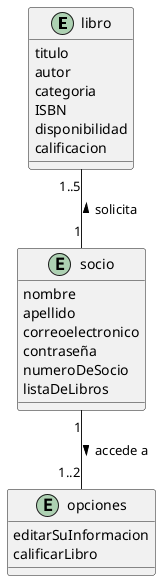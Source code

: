 @startuml
left to right direction
skin rose

' TODO: Add the domain model
@startuml
'Entidad biblioteca

entity libro {
    titulo
    autor
    categoria
    ISBN
    disponibilidad
    calificacion

}

'Entidad socio

entity socio{
    nombre
    apellido
    correoelectronico
    contraseña
    numeroDeSocio
    listaDeLibros

}

entity opciones{
    editarSuInformacion
    calificarLibro
}

' Asociaciones

libro "1..5"--"1" socio : solicita <
socio "1"-- "1..2" opciones : accede a  >
@enduml

@enduml

